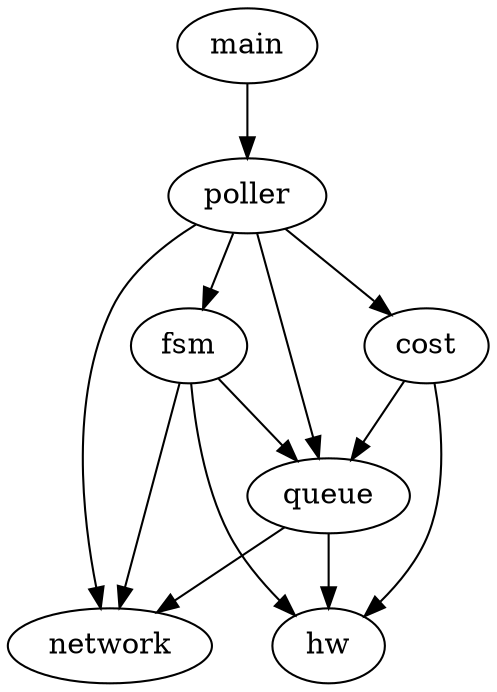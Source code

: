 digraph G {
	main -> poller;
	poller -> fsm;
	poller -> queue;
	poller -> network;
	poller -> cost;
	fsm -> hw;
	fsm -> queue;
	fsm -> network;
	queue -> hw;
	queue -> network;
	cost -> queue;
	cost -> hw;
}